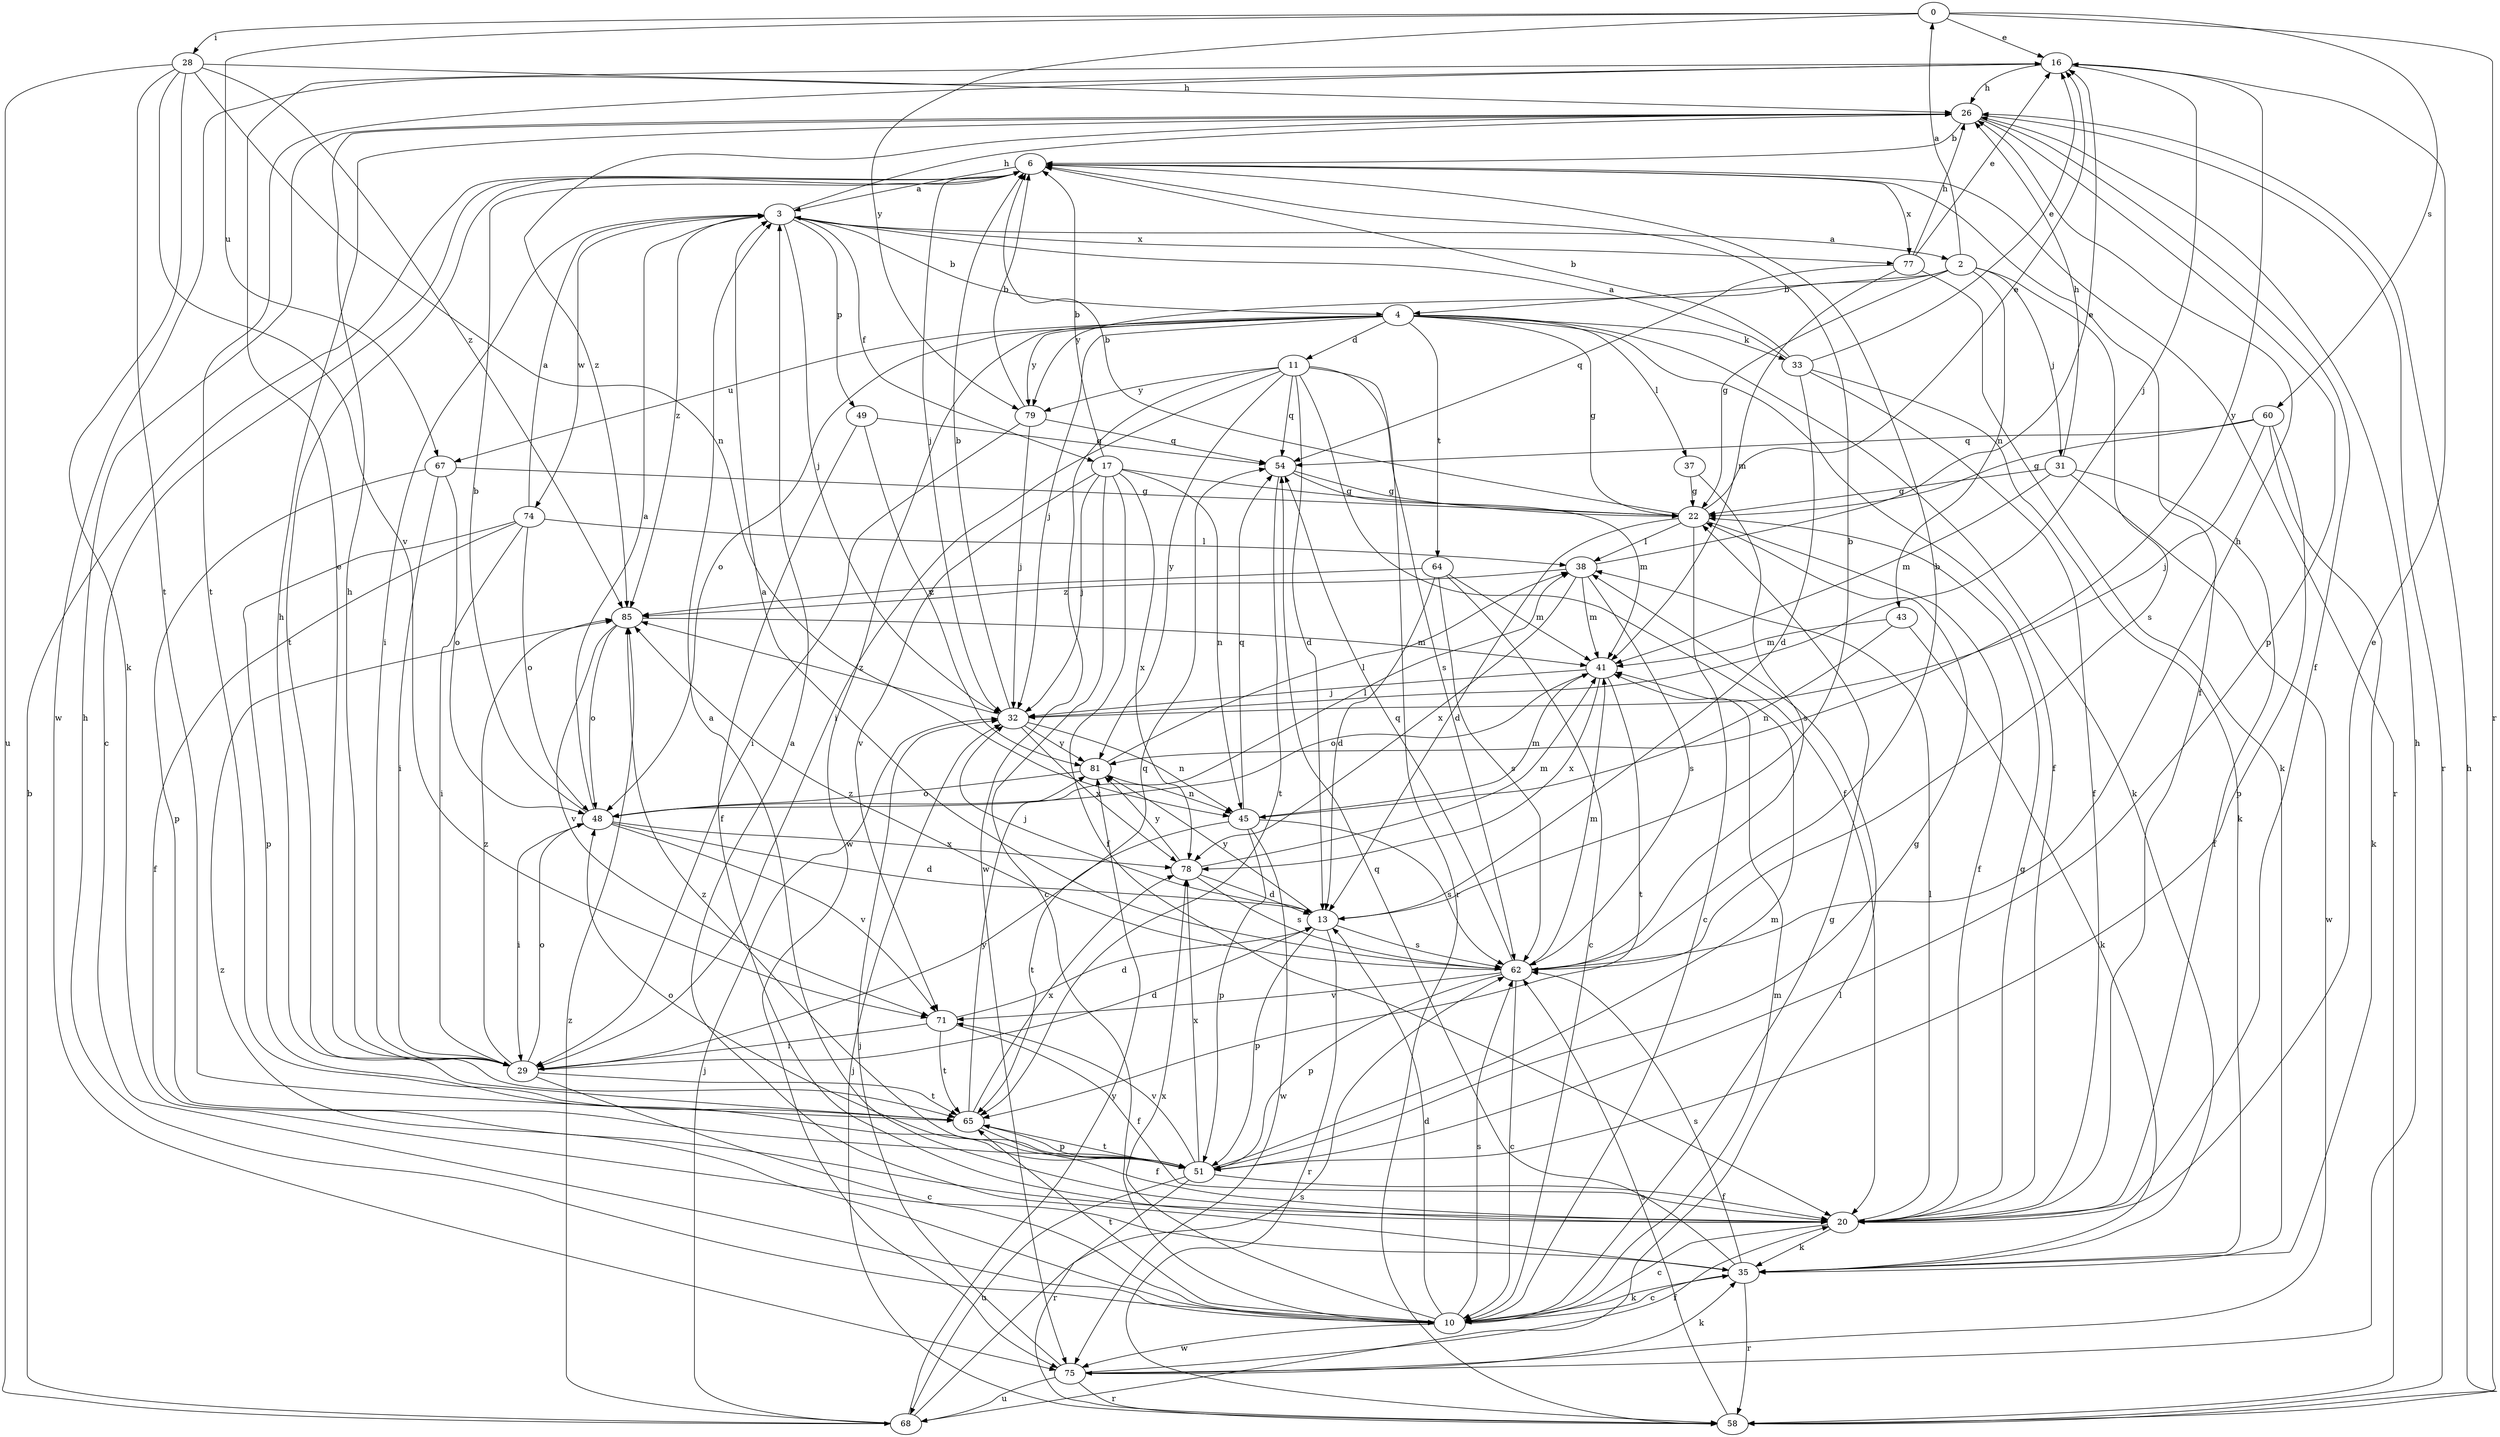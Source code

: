 strict digraph  {
0;
2;
3;
4;
6;
10;
11;
13;
16;
17;
20;
22;
26;
28;
29;
31;
32;
33;
35;
37;
38;
41;
43;
45;
48;
49;
51;
54;
58;
60;
62;
64;
65;
67;
68;
71;
74;
75;
77;
78;
79;
81;
85;
0 -> 16  [label=e];
0 -> 28  [label=i];
0 -> 58  [label=r];
0 -> 60  [label=s];
0 -> 67  [label=u];
0 -> 79  [label=y];
2 -> 0  [label=a];
2 -> 4  [label=b];
2 -> 22  [label=g];
2 -> 31  [label=j];
2 -> 43  [label=n];
2 -> 62  [label=s];
2 -> 79  [label=y];
3 -> 2  [label=a];
3 -> 4  [label=b];
3 -> 17  [label=f];
3 -> 26  [label=h];
3 -> 29  [label=i];
3 -> 32  [label=j];
3 -> 49  [label=p];
3 -> 74  [label=w];
3 -> 77  [label=x];
3 -> 85  [label=z];
4 -> 11  [label=d];
4 -> 20  [label=f];
4 -> 22  [label=g];
4 -> 32  [label=j];
4 -> 33  [label=k];
4 -> 35  [label=k];
4 -> 37  [label=l];
4 -> 48  [label=o];
4 -> 64  [label=t];
4 -> 67  [label=u];
4 -> 75  [label=w];
4 -> 79  [label=y];
6 -> 3  [label=a];
6 -> 10  [label=c];
6 -> 20  [label=f];
6 -> 32  [label=j];
6 -> 58  [label=r];
6 -> 65  [label=t];
6 -> 77  [label=x];
10 -> 13  [label=d];
10 -> 22  [label=g];
10 -> 26  [label=h];
10 -> 35  [label=k];
10 -> 41  [label=m];
10 -> 62  [label=s];
10 -> 65  [label=t];
10 -> 75  [label=w];
10 -> 78  [label=x];
10 -> 85  [label=z];
11 -> 13  [label=d];
11 -> 20  [label=f];
11 -> 29  [label=i];
11 -> 54  [label=q];
11 -> 58  [label=r];
11 -> 62  [label=s];
11 -> 75  [label=w];
11 -> 79  [label=y];
11 -> 81  [label=y];
13 -> 6  [label=b];
13 -> 32  [label=j];
13 -> 51  [label=p];
13 -> 58  [label=r];
13 -> 62  [label=s];
13 -> 81  [label=y];
16 -> 26  [label=h];
16 -> 32  [label=j];
16 -> 65  [label=t];
16 -> 75  [label=w];
16 -> 81  [label=y];
17 -> 6  [label=b];
17 -> 10  [label=c];
17 -> 20  [label=f];
17 -> 22  [label=g];
17 -> 32  [label=j];
17 -> 45  [label=n];
17 -> 71  [label=v];
17 -> 78  [label=x];
20 -> 3  [label=a];
20 -> 10  [label=c];
20 -> 16  [label=e];
20 -> 22  [label=g];
20 -> 35  [label=k];
20 -> 38  [label=l];
22 -> 6  [label=b];
22 -> 10  [label=c];
22 -> 13  [label=d];
22 -> 16  [label=e];
22 -> 20  [label=f];
22 -> 38  [label=l];
26 -> 6  [label=b];
26 -> 20  [label=f];
26 -> 51  [label=p];
26 -> 58  [label=r];
26 -> 85  [label=z];
28 -> 26  [label=h];
28 -> 35  [label=k];
28 -> 45  [label=n];
28 -> 65  [label=t];
28 -> 68  [label=u];
28 -> 71  [label=v];
28 -> 85  [label=z];
29 -> 10  [label=c];
29 -> 13  [label=d];
29 -> 16  [label=e];
29 -> 26  [label=h];
29 -> 48  [label=o];
29 -> 54  [label=q];
29 -> 65  [label=t];
29 -> 85  [label=z];
31 -> 20  [label=f];
31 -> 22  [label=g];
31 -> 26  [label=h];
31 -> 41  [label=m];
31 -> 75  [label=w];
32 -> 6  [label=b];
32 -> 45  [label=n];
32 -> 78  [label=x];
32 -> 81  [label=y];
32 -> 85  [label=z];
33 -> 3  [label=a];
33 -> 6  [label=b];
33 -> 13  [label=d];
33 -> 16  [label=e];
33 -> 20  [label=f];
33 -> 35  [label=k];
35 -> 3  [label=a];
35 -> 10  [label=c];
35 -> 54  [label=q];
35 -> 58  [label=r];
35 -> 62  [label=s];
37 -> 22  [label=g];
37 -> 62  [label=s];
38 -> 16  [label=e];
38 -> 41  [label=m];
38 -> 62  [label=s];
38 -> 78  [label=x];
38 -> 85  [label=z];
41 -> 32  [label=j];
41 -> 48  [label=o];
41 -> 65  [label=t];
41 -> 78  [label=x];
43 -> 35  [label=k];
43 -> 41  [label=m];
43 -> 45  [label=n];
45 -> 41  [label=m];
45 -> 51  [label=p];
45 -> 54  [label=q];
45 -> 62  [label=s];
45 -> 65  [label=t];
45 -> 75  [label=w];
48 -> 3  [label=a];
48 -> 6  [label=b];
48 -> 13  [label=d];
48 -> 29  [label=i];
48 -> 38  [label=l];
48 -> 71  [label=v];
48 -> 78  [label=x];
49 -> 20  [label=f];
49 -> 54  [label=q];
49 -> 81  [label=y];
51 -> 20  [label=f];
51 -> 22  [label=g];
51 -> 41  [label=m];
51 -> 48  [label=o];
51 -> 58  [label=r];
51 -> 65  [label=t];
51 -> 68  [label=u];
51 -> 71  [label=v];
51 -> 78  [label=x];
51 -> 85  [label=z];
54 -> 22  [label=g];
54 -> 41  [label=m];
54 -> 65  [label=t];
58 -> 26  [label=h];
58 -> 32  [label=j];
58 -> 62  [label=s];
60 -> 22  [label=g];
60 -> 32  [label=j];
60 -> 35  [label=k];
60 -> 51  [label=p];
60 -> 54  [label=q];
62 -> 3  [label=a];
62 -> 6  [label=b];
62 -> 10  [label=c];
62 -> 26  [label=h];
62 -> 41  [label=m];
62 -> 51  [label=p];
62 -> 54  [label=q];
62 -> 71  [label=v];
62 -> 85  [label=z];
64 -> 10  [label=c];
64 -> 13  [label=d];
64 -> 41  [label=m];
64 -> 62  [label=s];
64 -> 85  [label=z];
65 -> 20  [label=f];
65 -> 26  [label=h];
65 -> 51  [label=p];
65 -> 78  [label=x];
65 -> 81  [label=y];
67 -> 22  [label=g];
67 -> 29  [label=i];
67 -> 48  [label=o];
67 -> 51  [label=p];
68 -> 6  [label=b];
68 -> 32  [label=j];
68 -> 38  [label=l];
68 -> 62  [label=s];
68 -> 81  [label=y];
68 -> 85  [label=z];
71 -> 13  [label=d];
71 -> 20  [label=f];
71 -> 29  [label=i];
71 -> 65  [label=t];
74 -> 3  [label=a];
74 -> 20  [label=f];
74 -> 29  [label=i];
74 -> 38  [label=l];
74 -> 48  [label=o];
74 -> 51  [label=p];
75 -> 20  [label=f];
75 -> 26  [label=h];
75 -> 32  [label=j];
75 -> 35  [label=k];
75 -> 58  [label=r];
75 -> 68  [label=u];
77 -> 16  [label=e];
77 -> 26  [label=h];
77 -> 35  [label=k];
77 -> 41  [label=m];
77 -> 54  [label=q];
78 -> 13  [label=d];
78 -> 41  [label=m];
78 -> 62  [label=s];
78 -> 81  [label=y];
79 -> 6  [label=b];
79 -> 29  [label=i];
79 -> 32  [label=j];
79 -> 54  [label=q];
81 -> 38  [label=l];
81 -> 45  [label=n];
81 -> 48  [label=o];
85 -> 41  [label=m];
85 -> 48  [label=o];
85 -> 71  [label=v];
}
